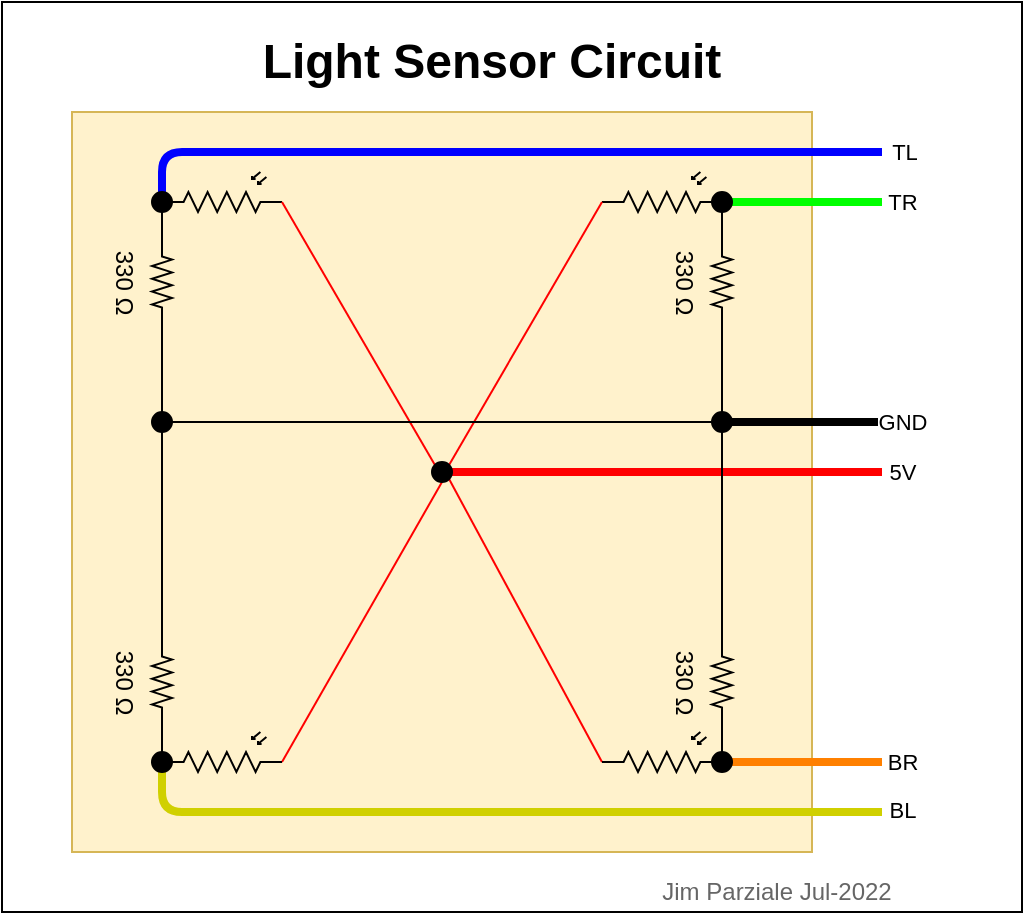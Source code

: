 <mxfile>
    <diagram id="WmjWGUDfDDGUpU-4VLcb" name="Page-1">
        <mxGraphModel dx="747" dy="750" grid="1" gridSize="10" guides="1" tooltips="1" connect="1" arrows="1" fold="1" page="1" pageScale="1" pageWidth="850" pageHeight="1100" math="0" shadow="0">
            <root>
                <mxCell id="0"/>
                <mxCell id="1" parent="0"/>
                <mxCell id="52" value="" style="rounded=0;whiteSpace=wrap;html=1;fillColor=default;" parent="1" vertex="1">
                    <mxGeometry x="80" y="105" width="510" height="455" as="geometry"/>
                </mxCell>
                <mxCell id="2" value="" style="whiteSpace=wrap;html=1;aspect=fixed;fillColor=#fff2cc;strokeColor=#d6b656;" parent="1" vertex="1">
                    <mxGeometry x="115" y="160" width="370" height="370" as="geometry"/>
                </mxCell>
                <mxCell id="3" value="" style="pointerEvents=1;verticalLabelPosition=bottom;shadow=0;dashed=0;align=center;html=1;verticalAlign=top;shape=mxgraph.electrical.resistors.symmetrical_photoconductive_transducer;fillColor=none;" parent="1" vertex="1">
                    <mxGeometry x="160" y="190" width="60" height="20" as="geometry"/>
                </mxCell>
                <mxCell id="13" style="edgeStyle=none;html=1;exitX=1;exitY=0.75;exitDx=0;exitDy=0;exitPerimeter=0;entryX=0.5;entryY=1;entryDx=0;entryDy=0;endArrow=none;endFill=0;strokeColor=#FF0000;" parent="1" source="4" target="9" edge="1">
                    <mxGeometry relative="1" as="geometry"/>
                </mxCell>
                <mxCell id="4" value="" style="pointerEvents=1;verticalLabelPosition=bottom;shadow=0;dashed=0;align=center;html=1;verticalAlign=top;shape=mxgraph.electrical.resistors.symmetrical_photoconductive_transducer;fillColor=none;" parent="1" vertex="1">
                    <mxGeometry x="160" y="470" width="60" height="20" as="geometry"/>
                </mxCell>
                <mxCell id="14" style="edgeStyle=none;html=1;exitX=0;exitY=0.75;exitDx=0;exitDy=0;exitPerimeter=0;entryX=1;entryY=1;entryDx=0;entryDy=0;endArrow=none;endFill=0;strokeColor=#FF0000;" parent="1" source="5" target="9" edge="1">
                    <mxGeometry relative="1" as="geometry"/>
                </mxCell>
                <mxCell id="5" value="" style="pointerEvents=1;verticalLabelPosition=bottom;shadow=0;dashed=0;align=center;html=1;verticalAlign=top;shape=mxgraph.electrical.resistors.symmetrical_photoconductive_transducer;fillColor=none;" parent="1" vertex="1">
                    <mxGeometry x="380" y="470" width="60" height="20" as="geometry"/>
                </mxCell>
                <mxCell id="6" value="" style="pointerEvents=1;verticalLabelPosition=bottom;shadow=0;dashed=0;align=center;html=1;verticalAlign=top;shape=mxgraph.electrical.resistors.symmetrical_photoconductive_transducer;fillColor=none;" parent="1" vertex="1">
                    <mxGeometry x="380" y="190" width="60" height="20" as="geometry"/>
                </mxCell>
                <mxCell id="7" value="" style="endArrow=none;html=1;entryX=1;entryY=0.75;entryDx=0;entryDy=0;entryPerimeter=0;exitX=0;exitY=0;exitDx=0;exitDy=0;strokeColor=#FF0000;" parent="1" source="9" target="3" edge="1">
                    <mxGeometry width="50" height="50" relative="1" as="geometry">
                        <mxPoint x="220" y="60" as="sourcePoint"/>
                        <mxPoint x="230" y="590" as="targetPoint"/>
                    </mxGeometry>
                </mxCell>
                <mxCell id="8" value="" style="endArrow=none;html=1;entryX=0;entryY=0.75;entryDx=0;entryDy=0;entryPerimeter=0;exitX=1;exitY=0;exitDx=0;exitDy=0;strokeColor=#FF0000;" parent="1" source="9" target="6" edge="1">
                    <mxGeometry width="50" height="50" relative="1" as="geometry">
                        <mxPoint x="380" y="60" as="sourcePoint"/>
                        <mxPoint x="230" y="215" as="targetPoint"/>
                    </mxGeometry>
                </mxCell>
                <mxCell id="15" style="edgeStyle=none;html=1;endArrow=none;endFill=0;strokeColor=#FF0000;strokeWidth=4;" parent="1" source="9" edge="1">
                    <mxGeometry relative="1" as="geometry">
                        <mxPoint x="520" y="340" as="targetPoint"/>
                    </mxGeometry>
                </mxCell>
                <mxCell id="16" value="5V" style="edgeLabel;html=1;align=center;verticalAlign=middle;resizable=0;points=[];" parent="15" vertex="1" connectable="0">
                    <mxGeometry x="0.634" y="-3" relative="1" as="geometry">
                        <mxPoint x="49" y="-3" as="offset"/>
                    </mxGeometry>
                </mxCell>
                <mxCell id="9" value="" style="ellipse;whiteSpace=wrap;html=1;aspect=fixed;fillColor=#000000;" parent="1" vertex="1">
                    <mxGeometry x="295" y="335" width="10" height="10" as="geometry"/>
                </mxCell>
                <mxCell id="46" style="edgeStyle=none;html=1;endArrow=none;endFill=0;strokeColor=#D0D000;strokeWidth=4;" parent="1" source="10" edge="1">
                    <mxGeometry relative="1" as="geometry">
                        <mxPoint x="520" y="510" as="targetPoint"/>
                        <Array as="points">
                            <mxPoint x="160" y="510"/>
                        </Array>
                    </mxGeometry>
                </mxCell>
                <mxCell id="47" value="BL" style="edgeLabel;html=1;align=center;verticalAlign=middle;resizable=0;points=[];" parent="46" vertex="1" connectable="0">
                    <mxGeometry x="0.748" y="1" relative="1" as="geometry">
                        <mxPoint x="58" as="offset"/>
                    </mxGeometry>
                </mxCell>
                <mxCell id="10" value="" style="ellipse;whiteSpace=wrap;html=1;aspect=fixed;fillColor=#000000;" parent="1" vertex="1">
                    <mxGeometry x="155" y="480" width="10" height="10" as="geometry"/>
                </mxCell>
                <mxCell id="30" style="edgeStyle=none;html=1;exitX=0;exitY=0.5;exitDx=0;exitDy=0;exitPerimeter=0;entryX=1;entryY=0.75;entryDx=0;entryDy=0;entryPerimeter=0;endArrow=none;endFill=0;strokeColor=#000000;strokeWidth=1;" parent="1" source="17" target="6" edge="1">
                    <mxGeometry relative="1" as="geometry"/>
                </mxCell>
                <mxCell id="34" style="edgeStyle=none;html=1;exitX=1;exitY=0.5;exitDx=0;exitDy=0;exitPerimeter=0;endArrow=none;endFill=0;strokeColor=#000000;strokeWidth=1;startArrow=none;" parent="1" source="40" edge="1">
                    <mxGeometry relative="1" as="geometry">
                        <mxPoint x="440" y="320" as="targetPoint"/>
                    </mxGeometry>
                </mxCell>
                <mxCell id="17" value="330&amp;nbsp;Ω" style="pointerEvents=1;verticalLabelPosition=bottom;shadow=0;dashed=0;align=center;html=1;verticalAlign=top;shape=mxgraph.electrical.resistors.resistor_2;fillColor=none;rotation=90;" parent="1" vertex="1">
                    <mxGeometry x="420" y="240" width="40" height="10" as="geometry"/>
                </mxCell>
                <mxCell id="29" style="edgeStyle=none;html=1;exitX=0;exitY=0.5;exitDx=0;exitDy=0;exitPerimeter=0;entryX=0;entryY=0.75;entryDx=0;entryDy=0;entryPerimeter=0;endArrow=none;endFill=0;strokeColor=#000000;strokeWidth=1;" parent="1" source="19" target="3" edge="1">
                    <mxGeometry relative="1" as="geometry"/>
                </mxCell>
                <mxCell id="33" style="edgeStyle=none;html=1;exitX=1;exitY=0.5;exitDx=0;exitDy=0;exitPerimeter=0;endArrow=none;endFill=0;strokeColor=#000000;strokeWidth=1;" parent="1" source="19" edge="1">
                    <mxGeometry relative="1" as="geometry">
                        <mxPoint x="160" y="320" as="targetPoint"/>
                    </mxGeometry>
                </mxCell>
                <mxCell id="19" value="330 Ω" style="pointerEvents=1;verticalLabelPosition=bottom;shadow=0;dashed=0;align=center;html=1;verticalAlign=top;shape=mxgraph.electrical.resistors.resistor_2;fillColor=none;rotation=90;" parent="1" vertex="1">
                    <mxGeometry x="140" y="240" width="40" height="10" as="geometry"/>
                </mxCell>
                <mxCell id="28" style="edgeStyle=none;html=1;exitX=1;exitY=0.5;exitDx=0;exitDy=0;exitPerimeter=0;entryX=0;entryY=0.75;entryDx=0;entryDy=0;entryPerimeter=0;endArrow=none;endFill=0;strokeColor=#000000;strokeWidth=1;" parent="1" source="20" target="4" edge="1">
                    <mxGeometry relative="1" as="geometry"/>
                </mxCell>
                <mxCell id="35" style="edgeStyle=none;html=1;exitX=0;exitY=0.5;exitDx=0;exitDy=0;exitPerimeter=0;endArrow=none;endFill=0;strokeColor=#000000;strokeWidth=1;" parent="1" source="20" edge="1">
                    <mxGeometry relative="1" as="geometry">
                        <mxPoint x="160" y="320" as="targetPoint"/>
                    </mxGeometry>
                </mxCell>
                <mxCell id="20" value="330&amp;nbsp;Ω" style="pointerEvents=1;verticalLabelPosition=bottom;shadow=0;dashed=0;align=center;html=1;verticalAlign=top;shape=mxgraph.electrical.resistors.resistor_2;fillColor=none;rotation=90;" parent="1" vertex="1">
                    <mxGeometry x="140" y="440" width="40" height="10" as="geometry"/>
                </mxCell>
                <mxCell id="26" style="edgeStyle=none;html=1;exitX=1;exitY=0.5;exitDx=0;exitDy=0;exitPerimeter=0;entryX=1;entryY=0.75;entryDx=0;entryDy=0;entryPerimeter=0;endArrow=none;endFill=0;strokeColor=#000000;strokeWidth=1;" parent="1" source="21" target="5" edge="1">
                    <mxGeometry relative="1" as="geometry"/>
                </mxCell>
                <mxCell id="36" style="edgeStyle=none;html=1;exitX=0;exitY=0.5;exitDx=0;exitDy=0;exitPerimeter=0;endArrow=none;endFill=0;strokeColor=#000000;strokeWidth=1;" parent="1" source="21" edge="1">
                    <mxGeometry relative="1" as="geometry">
                        <mxPoint x="440" y="320" as="targetPoint"/>
                    </mxGeometry>
                </mxCell>
                <mxCell id="21" value="330&amp;nbsp;Ω" style="pointerEvents=1;verticalLabelPosition=bottom;shadow=0;dashed=0;align=center;html=1;verticalAlign=top;shape=mxgraph.electrical.resistors.resistor_2;fillColor=none;rotation=90;" parent="1" vertex="1">
                    <mxGeometry x="420" y="440" width="40" height="10" as="geometry"/>
                </mxCell>
                <mxCell id="44" style="edgeStyle=none;html=1;endArrow=none;endFill=0;strokeColor=#0000FF;strokeWidth=4;" parent="1" source="23" edge="1">
                    <mxGeometry relative="1" as="geometry">
                        <mxPoint x="520" y="180" as="targetPoint"/>
                        <Array as="points">
                            <mxPoint x="160" y="180"/>
                        </Array>
                    </mxGeometry>
                </mxCell>
                <mxCell id="45" value="TL" style="edgeLabel;html=1;align=center;verticalAlign=middle;resizable=0;points=[];" parent="44" vertex="1" connectable="0">
                    <mxGeometry x="0.891" relative="1" as="geometry">
                        <mxPoint x="31" as="offset"/>
                    </mxGeometry>
                </mxCell>
                <mxCell id="23" value="" style="ellipse;whiteSpace=wrap;html=1;aspect=fixed;fillColor=#000000;" parent="1" vertex="1">
                    <mxGeometry x="155" y="200" width="10" height="10" as="geometry"/>
                </mxCell>
                <mxCell id="42" style="edgeStyle=none;html=1;endArrow=none;endFill=0;strokeColor=#00FF00;strokeWidth=4;" parent="1" source="24" edge="1">
                    <mxGeometry relative="1" as="geometry">
                        <mxPoint x="520" y="205" as="targetPoint"/>
                    </mxGeometry>
                </mxCell>
                <mxCell id="43" value="TR" style="edgeLabel;html=1;align=center;verticalAlign=middle;resizable=0;points=[];" parent="42" vertex="1" connectable="0">
                    <mxGeometry x="0.381" y="-1" relative="1" as="geometry">
                        <mxPoint x="33" y="-1" as="offset"/>
                    </mxGeometry>
                </mxCell>
                <mxCell id="24" value="" style="ellipse;whiteSpace=wrap;html=1;aspect=fixed;fillColor=#000000;" parent="1" vertex="1">
                    <mxGeometry x="435" y="200" width="10" height="10" as="geometry"/>
                </mxCell>
                <mxCell id="48" style="edgeStyle=none;html=1;endArrow=none;endFill=0;strokeColor=#FF8000;strokeWidth=4;" parent="1" source="25" edge="1">
                    <mxGeometry relative="1" as="geometry">
                        <mxPoint x="520" y="485" as="targetPoint"/>
                    </mxGeometry>
                </mxCell>
                <mxCell id="49" value="BR" style="edgeLabel;html=1;align=center;verticalAlign=middle;resizable=0;points=[];" parent="48" vertex="1" connectable="0">
                    <mxGeometry x="0.548" y="1" relative="1" as="geometry">
                        <mxPoint x="27" y="1" as="offset"/>
                    </mxGeometry>
                </mxCell>
                <mxCell id="25" value="" style="ellipse;whiteSpace=wrap;html=1;aspect=fixed;fillColor=#000000;" parent="1" vertex="1">
                    <mxGeometry x="435" y="480" width="10" height="10" as="geometry"/>
                </mxCell>
                <mxCell id="31" value="" style="endArrow=none;html=1;strokeColor=#000000;strokeWidth=4;startArrow=none;" parent="1" edge="1">
                    <mxGeometry width="50" height="50" relative="1" as="geometry">
                        <mxPoint x="440" y="315" as="sourcePoint"/>
                        <mxPoint x="520" y="315" as="targetPoint"/>
                    </mxGeometry>
                </mxCell>
                <mxCell id="32" value="GND" style="edgeLabel;html=1;align=center;verticalAlign=middle;resizable=0;points=[];" parent="31" vertex="1" connectable="0">
                    <mxGeometry x="0.868" y="1" relative="1" as="geometry">
                        <mxPoint x="15" y="1" as="offset"/>
                    </mxGeometry>
                </mxCell>
                <mxCell id="50" style="edgeStyle=none;html=1;entryX=0;entryY=0.5;entryDx=0;entryDy=0;endArrow=none;endFill=0;strokeColor=#000000;strokeWidth=1;" parent="1" source="37" target="40" edge="1">
                    <mxGeometry relative="1" as="geometry"/>
                </mxCell>
                <mxCell id="37" value="" style="ellipse;whiteSpace=wrap;html=1;aspect=fixed;fillColor=#000000;" parent="1" vertex="1">
                    <mxGeometry x="155" y="310" width="10" height="10" as="geometry"/>
                </mxCell>
                <mxCell id="38" value="" style="endArrow=none;html=1;strokeColor=#000000;strokeWidth=4;" parent="1" target="37" edge="1">
                    <mxGeometry width="50" height="50" relative="1" as="geometry">
                        <mxPoint x="160" y="320" as="sourcePoint"/>
                        <mxPoint x="600" y="320" as="targetPoint"/>
                    </mxGeometry>
                </mxCell>
                <mxCell id="40" value="" style="ellipse;whiteSpace=wrap;html=1;aspect=fixed;fillColor=#000000;" parent="1" vertex="1">
                    <mxGeometry x="435" y="310" width="10" height="10" as="geometry"/>
                </mxCell>
                <mxCell id="41" value="" style="edgeStyle=none;html=1;exitX=1;exitY=0.5;exitDx=0;exitDy=0;exitPerimeter=0;endArrow=none;endFill=0;strokeColor=#000000;strokeWidth=1;" parent="1" source="17" target="40" edge="1">
                    <mxGeometry relative="1" as="geometry">
                        <mxPoint x="440" y="320" as="targetPoint"/>
                        <mxPoint x="440" y="265" as="sourcePoint"/>
                    </mxGeometry>
                </mxCell>
                <mxCell id="51" value="&lt;h1&gt;Light Sensor Circuit&lt;/h1&gt;" style="text;html=1;strokeColor=none;fillColor=none;align=center;verticalAlign=middle;whiteSpace=wrap;rounded=0;" parent="1" vertex="1">
                    <mxGeometry x="200" y="120" width="250" height="30" as="geometry"/>
                </mxCell>
                <mxCell id="53" value="&lt;font color=&quot;#666666&quot;&gt;Jim Parziale Jul-2022&lt;/font&gt;" style="text;html=1;strokeColor=none;fillColor=none;align=center;verticalAlign=middle;whiteSpace=wrap;rounded=0;" vertex="1" parent="1">
                    <mxGeometry x="385" y="535" width="165" height="30" as="geometry"/>
                </mxCell>
            </root>
        </mxGraphModel>
    </diagram>
</mxfile>